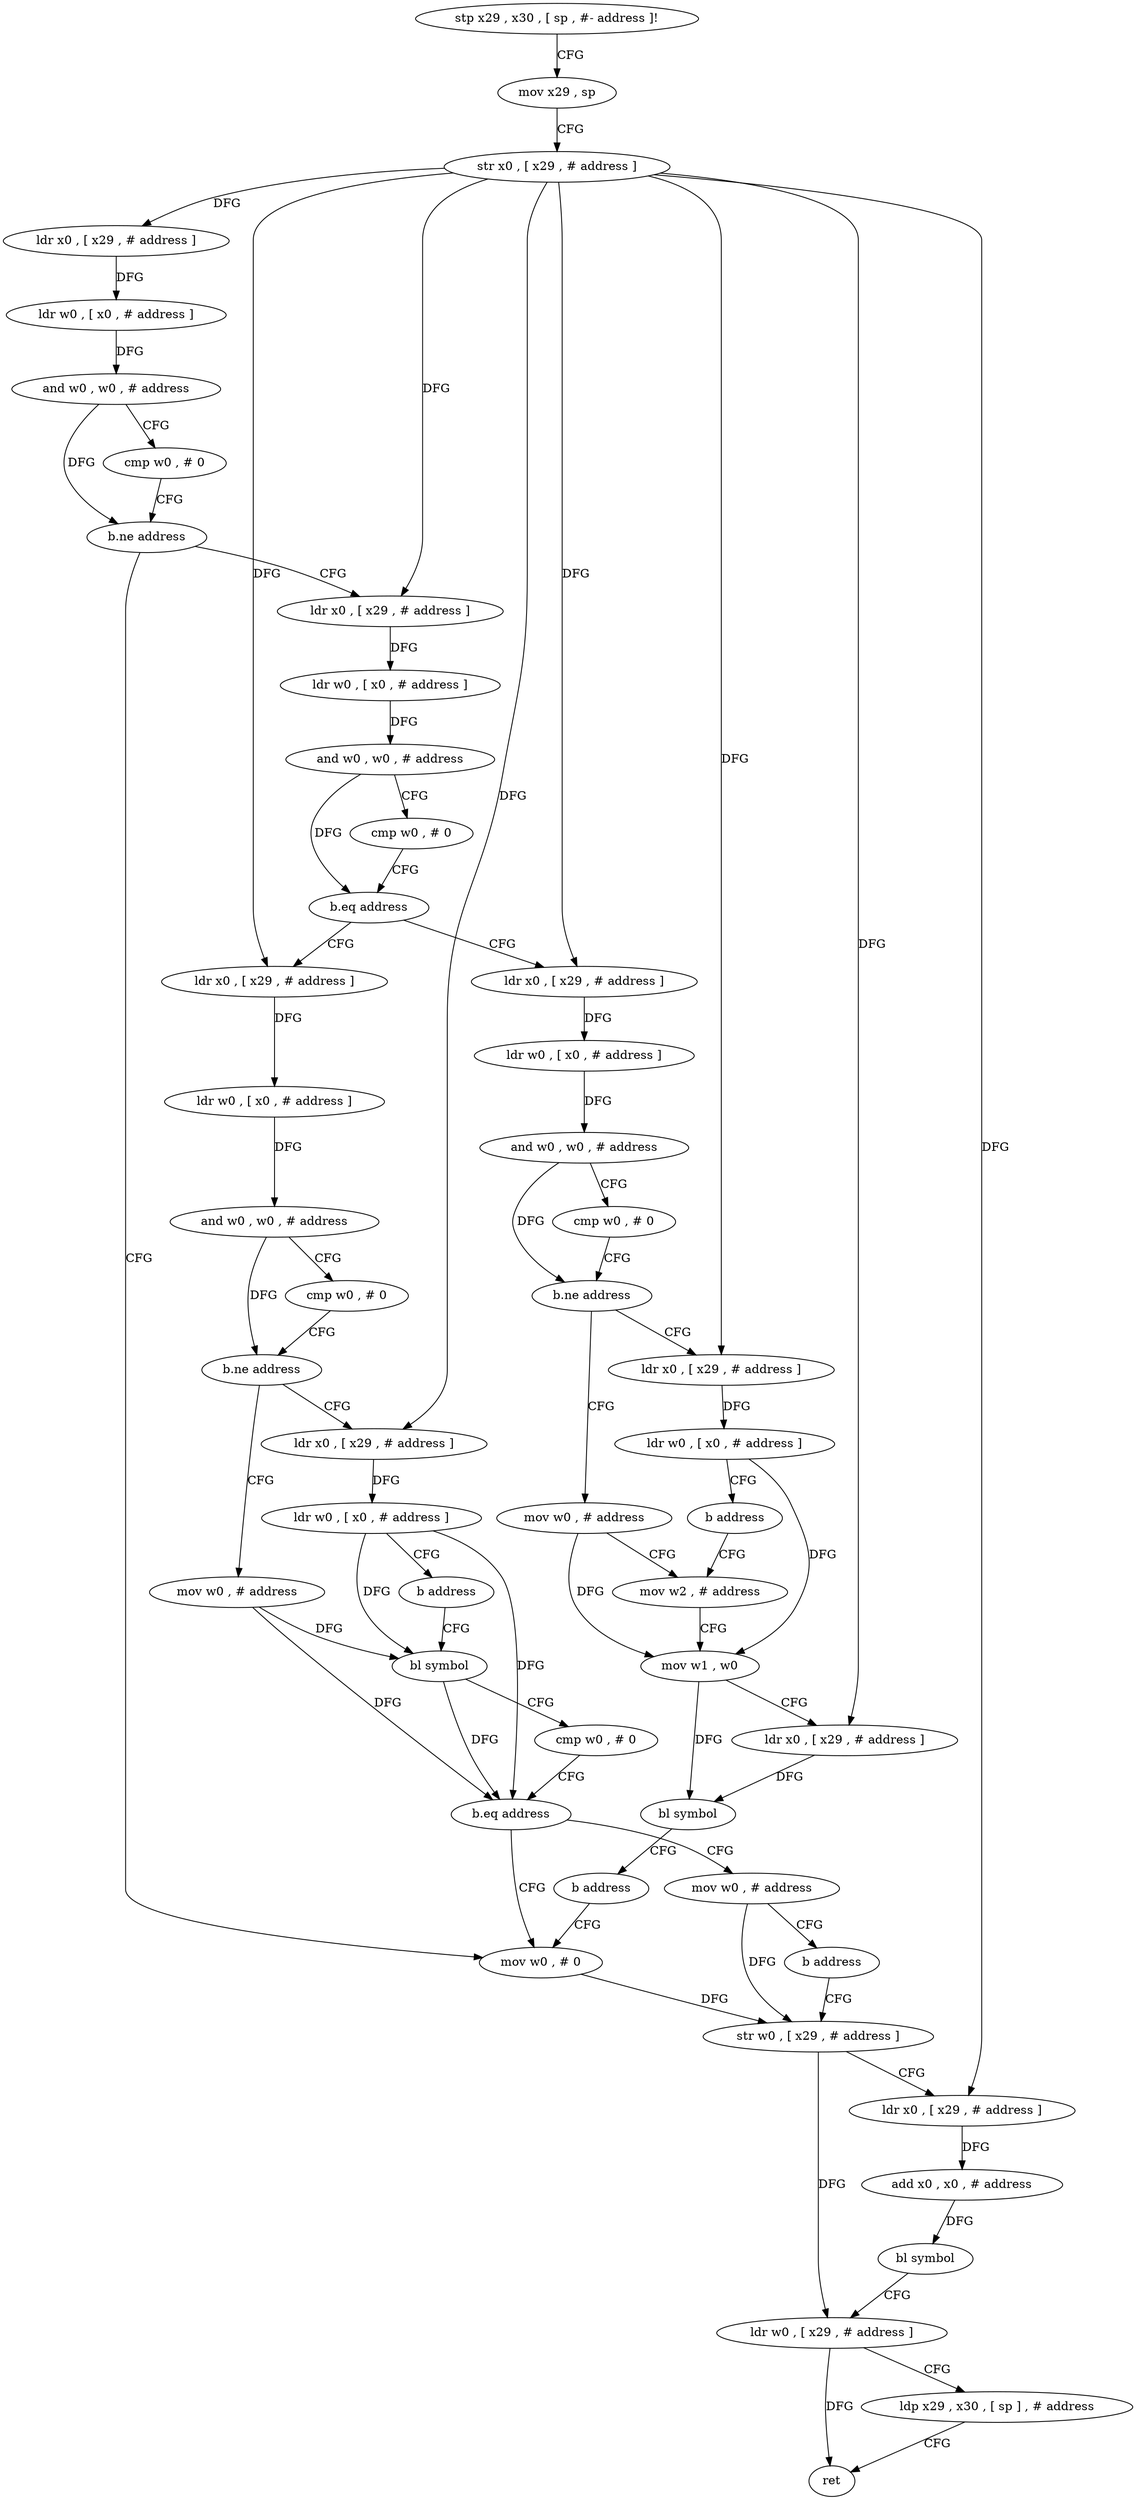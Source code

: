digraph "func" {
"4305156" [label = "stp x29 , x30 , [ sp , #- address ]!" ]
"4305160" [label = "mov x29 , sp" ]
"4305164" [label = "str x0 , [ x29 , # address ]" ]
"4305168" [label = "ldr x0 , [ x29 , # address ]" ]
"4305172" [label = "ldr w0 , [ x0 , # address ]" ]
"4305176" [label = "and w0 , w0 , # address" ]
"4305180" [label = "cmp w0 , # 0" ]
"4305184" [label = "b.ne address" ]
"4305320" [label = "mov w0 , # 0" ]
"4305188" [label = "ldr x0 , [ x29 , # address ]" ]
"4305324" [label = "str w0 , [ x29 , # address ]" ]
"4305192" [label = "ldr w0 , [ x0 , # address ]" ]
"4305196" [label = "and w0 , w0 , # address" ]
"4305200" [label = "cmp w0 , # 0" ]
"4305204" [label = "b.eq address" ]
"4305264" [label = "ldr x0 , [ x29 , # address ]" ]
"4305208" [label = "ldr x0 , [ x29 , # address ]" ]
"4305268" [label = "ldr w0 , [ x0 , # address ]" ]
"4305272" [label = "and w0 , w0 , # address" ]
"4305276" [label = "cmp w0 , # 0" ]
"4305280" [label = "b.ne address" ]
"4305296" [label = "mov w0 , # address" ]
"4305284" [label = "ldr x0 , [ x29 , # address ]" ]
"4305212" [label = "ldr w0 , [ x0 , # address ]" ]
"4305216" [label = "and w0 , w0 , # address" ]
"4305220" [label = "cmp w0 , # 0" ]
"4305224" [label = "b.ne address" ]
"4305240" [label = "mov w0 , # address" ]
"4305228" [label = "ldr x0 , [ x29 , # address ]" ]
"4305300" [label = "bl symbol" ]
"4305288" [label = "ldr w0 , [ x0 , # address ]" ]
"4305292" [label = "b address" ]
"4305244" [label = "mov w2 , # address" ]
"4305232" [label = "ldr w0 , [ x0 , # address ]" ]
"4305236" [label = "b address" ]
"4305312" [label = "mov w0 , # address" ]
"4305316" [label = "b address" ]
"4305304" [label = "cmp w0 , # 0" ]
"4305308" [label = "b.eq address" ]
"4305248" [label = "mov w1 , w0" ]
"4305252" [label = "ldr x0 , [ x29 , # address ]" ]
"4305256" [label = "bl symbol" ]
"4305260" [label = "b address" ]
"4305328" [label = "ldr x0 , [ x29 , # address ]" ]
"4305332" [label = "add x0 , x0 , # address" ]
"4305336" [label = "bl symbol" ]
"4305340" [label = "ldr w0 , [ x29 , # address ]" ]
"4305344" [label = "ldp x29 , x30 , [ sp ] , # address" ]
"4305348" [label = "ret" ]
"4305156" -> "4305160" [ label = "CFG" ]
"4305160" -> "4305164" [ label = "CFG" ]
"4305164" -> "4305168" [ label = "DFG" ]
"4305164" -> "4305188" [ label = "DFG" ]
"4305164" -> "4305328" [ label = "DFG" ]
"4305164" -> "4305264" [ label = "DFG" ]
"4305164" -> "4305208" [ label = "DFG" ]
"4305164" -> "4305284" [ label = "DFG" ]
"4305164" -> "4305228" [ label = "DFG" ]
"4305164" -> "4305252" [ label = "DFG" ]
"4305168" -> "4305172" [ label = "DFG" ]
"4305172" -> "4305176" [ label = "DFG" ]
"4305176" -> "4305180" [ label = "CFG" ]
"4305176" -> "4305184" [ label = "DFG" ]
"4305180" -> "4305184" [ label = "CFG" ]
"4305184" -> "4305320" [ label = "CFG" ]
"4305184" -> "4305188" [ label = "CFG" ]
"4305320" -> "4305324" [ label = "DFG" ]
"4305188" -> "4305192" [ label = "DFG" ]
"4305324" -> "4305328" [ label = "CFG" ]
"4305324" -> "4305340" [ label = "DFG" ]
"4305192" -> "4305196" [ label = "DFG" ]
"4305196" -> "4305200" [ label = "CFG" ]
"4305196" -> "4305204" [ label = "DFG" ]
"4305200" -> "4305204" [ label = "CFG" ]
"4305204" -> "4305264" [ label = "CFG" ]
"4305204" -> "4305208" [ label = "CFG" ]
"4305264" -> "4305268" [ label = "DFG" ]
"4305208" -> "4305212" [ label = "DFG" ]
"4305268" -> "4305272" [ label = "DFG" ]
"4305272" -> "4305276" [ label = "CFG" ]
"4305272" -> "4305280" [ label = "DFG" ]
"4305276" -> "4305280" [ label = "CFG" ]
"4305280" -> "4305296" [ label = "CFG" ]
"4305280" -> "4305284" [ label = "CFG" ]
"4305296" -> "4305300" [ label = "DFG" ]
"4305296" -> "4305308" [ label = "DFG" ]
"4305284" -> "4305288" [ label = "DFG" ]
"4305212" -> "4305216" [ label = "DFG" ]
"4305216" -> "4305220" [ label = "CFG" ]
"4305216" -> "4305224" [ label = "DFG" ]
"4305220" -> "4305224" [ label = "CFG" ]
"4305224" -> "4305240" [ label = "CFG" ]
"4305224" -> "4305228" [ label = "CFG" ]
"4305240" -> "4305244" [ label = "CFG" ]
"4305240" -> "4305248" [ label = "DFG" ]
"4305228" -> "4305232" [ label = "DFG" ]
"4305300" -> "4305304" [ label = "CFG" ]
"4305300" -> "4305308" [ label = "DFG" ]
"4305288" -> "4305292" [ label = "CFG" ]
"4305288" -> "4305300" [ label = "DFG" ]
"4305288" -> "4305308" [ label = "DFG" ]
"4305292" -> "4305300" [ label = "CFG" ]
"4305244" -> "4305248" [ label = "CFG" ]
"4305232" -> "4305236" [ label = "CFG" ]
"4305232" -> "4305248" [ label = "DFG" ]
"4305236" -> "4305244" [ label = "CFG" ]
"4305312" -> "4305316" [ label = "CFG" ]
"4305312" -> "4305324" [ label = "DFG" ]
"4305316" -> "4305324" [ label = "CFG" ]
"4305304" -> "4305308" [ label = "CFG" ]
"4305308" -> "4305320" [ label = "CFG" ]
"4305308" -> "4305312" [ label = "CFG" ]
"4305248" -> "4305252" [ label = "CFG" ]
"4305248" -> "4305256" [ label = "DFG" ]
"4305252" -> "4305256" [ label = "DFG" ]
"4305256" -> "4305260" [ label = "CFG" ]
"4305260" -> "4305320" [ label = "CFG" ]
"4305328" -> "4305332" [ label = "DFG" ]
"4305332" -> "4305336" [ label = "DFG" ]
"4305336" -> "4305340" [ label = "CFG" ]
"4305340" -> "4305344" [ label = "CFG" ]
"4305340" -> "4305348" [ label = "DFG" ]
"4305344" -> "4305348" [ label = "CFG" ]
}
